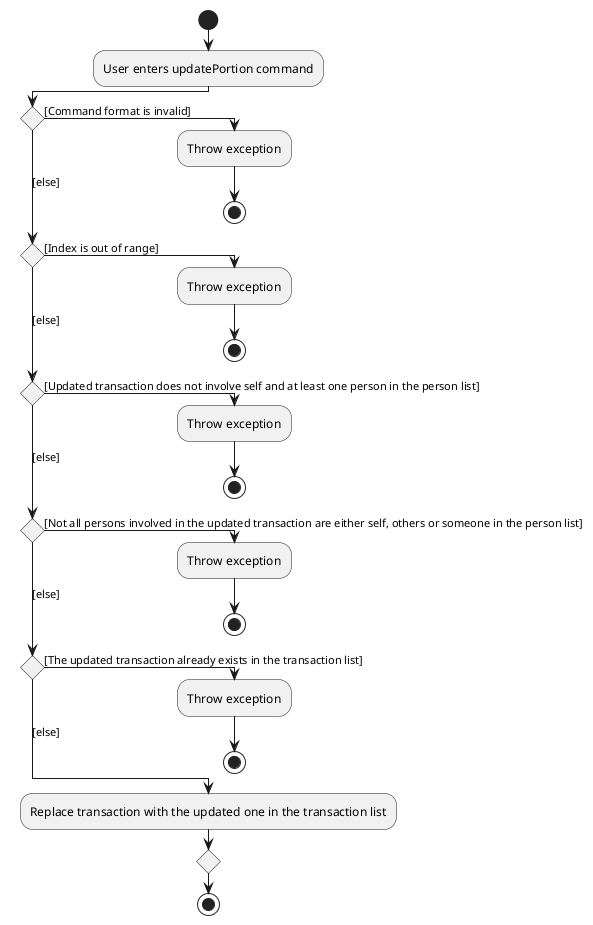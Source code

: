 @startuml
!pragma useVerticalIf on
start
:User enters updatePortion command;
if () then ([Command format is invalid])
  :Throw exception;
  stop
([else]) elseif () then ([Index is out of range])
  :Throw exception;
  stop
([else]) elseif () then ([Updated transaction does not involve self and at least one person in the person list])
  :Throw exception;
  stop
([else]) elseif () then ([Not all persons involved in the updated transaction are either self, others or someone in the person list])
  :Throw exception;
  stop
([else]) elseif () then ([The updated transaction already exists in the transaction list])
  :Throw exception;
  stop
else ([else])
  :Replace transaction with the updated one in the transaction list;
endif
stop
@enduml
